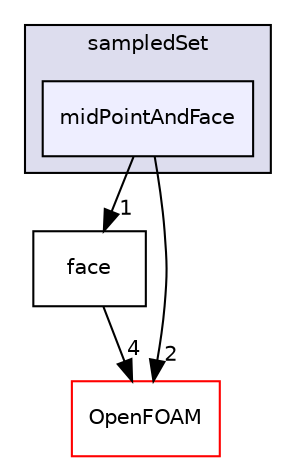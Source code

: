 digraph "src/sampling/sampledSet/midPointAndFace" {
  bgcolor=transparent;
  compound=true
  node [ fontsize="10", fontname="Helvetica"];
  edge [ labelfontsize="10", labelfontname="Helvetica"];
  subgraph clusterdir_8b5e667856203d1590a744034ba627a3 {
    graph [ bgcolor="#ddddee", pencolor="black", label="sampledSet" fontname="Helvetica", fontsize="10", URL="dir_8b5e667856203d1590a744034ba627a3.html"]
  dir_53d09d50e76429845a3082a378b553fb [shape=box, label="midPointAndFace", style="filled", fillcolor="#eeeeff", pencolor="black", URL="dir_53d09d50e76429845a3082a378b553fb.html"];
  }
  dir_f3c42c8b1b7259a341312d292be3a7a1 [shape=box label="face" URL="dir_f3c42c8b1b7259a341312d292be3a7a1.html"];
  dir_c5473ff19b20e6ec4dfe5c310b3778a8 [shape=box label="OpenFOAM" color="red" URL="dir_c5473ff19b20e6ec4dfe5c310b3778a8.html"];
  dir_f3c42c8b1b7259a341312d292be3a7a1->dir_c5473ff19b20e6ec4dfe5c310b3778a8 [headlabel="4", labeldistance=1.5 headhref="dir_002698_001898.html"];
  dir_53d09d50e76429845a3082a378b553fb->dir_f3c42c8b1b7259a341312d292be3a7a1 [headlabel="1", labeldistance=1.5 headhref="dir_002700_002698.html"];
  dir_53d09d50e76429845a3082a378b553fb->dir_c5473ff19b20e6ec4dfe5c310b3778a8 [headlabel="2", labeldistance=1.5 headhref="dir_002700_001898.html"];
}
